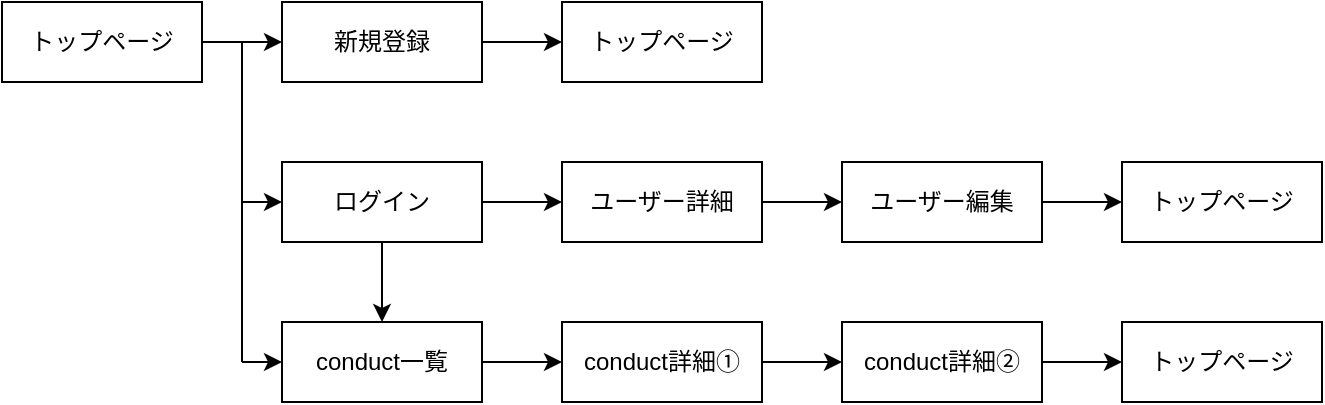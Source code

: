 <mxfile>
    <diagram id="v8ftFEAlCYzXgG-yJxjX" name="画面遷移図">
        <mxGraphModel dx="821" dy="573" grid="1" gridSize="10" guides="1" tooltips="1" connect="1" arrows="1" fold="1" page="1" pageScale="1" pageWidth="827" pageHeight="1169" math="0" shadow="0">
            <root>
                <mxCell id="0"/>
                <mxCell id="1" parent="0"/>
                <mxCell id="20" style="edgeStyle=none;html=1;exitX=1;exitY=0.5;exitDx=0;exitDy=0;entryX=0;entryY=0.5;entryDx=0;entryDy=0;" edge="1" parent="1" source="2" target="5">
                    <mxGeometry relative="1" as="geometry"/>
                </mxCell>
                <mxCell id="2" value="トップページ" style="whiteSpace=wrap;html=1;align=center;" vertex="1" parent="1">
                    <mxGeometry x="100" y="40" width="100" height="40" as="geometry"/>
                </mxCell>
                <mxCell id="25" style="edgeStyle=none;html=1;exitX=1;exitY=0.5;exitDx=0;exitDy=0;entryX=0;entryY=0.5;entryDx=0;entryDy=0;" edge="1" parent="1" source="4" target="14">
                    <mxGeometry relative="1" as="geometry"/>
                </mxCell>
                <mxCell id="44" style="edgeStyle=none;html=1;exitX=0.5;exitY=1;exitDx=0;exitDy=0;entryX=0.5;entryY=0;entryDx=0;entryDy=0;" edge="1" parent="1" source="4" target="7">
                    <mxGeometry relative="1" as="geometry"/>
                </mxCell>
                <mxCell id="4" value="ログイン" style="whiteSpace=wrap;html=1;align=center;" vertex="1" parent="1">
                    <mxGeometry x="240" y="120" width="100" height="40" as="geometry"/>
                </mxCell>
                <mxCell id="34" style="edgeStyle=none;html=1;exitX=1;exitY=0.5;exitDx=0;exitDy=0;entryX=0;entryY=0.5;entryDx=0;entryDy=0;" edge="1" parent="1" source="5">
                    <mxGeometry relative="1" as="geometry">
                        <mxPoint x="380" y="60" as="targetPoint"/>
                    </mxGeometry>
                </mxCell>
                <mxCell id="5" value="新規登録" style="whiteSpace=wrap;html=1;align=center;" vertex="1" parent="1">
                    <mxGeometry x="240" y="40" width="100" height="40" as="geometry"/>
                </mxCell>
                <mxCell id="31" style="edgeStyle=none;html=1;exitX=1;exitY=0.5;exitDx=0;exitDy=0;entryX=0;entryY=0.5;entryDx=0;entryDy=0;" edge="1" parent="1" source="6" target="8">
                    <mxGeometry relative="1" as="geometry"/>
                </mxCell>
                <mxCell id="6" value="conduct詳細①" style="whiteSpace=wrap;html=1;align=center;" vertex="1" parent="1">
                    <mxGeometry x="380" y="200" width="100" height="40" as="geometry"/>
                </mxCell>
                <mxCell id="22" style="edgeStyle=none;html=1;" edge="1" parent="1">
                    <mxGeometry relative="1" as="geometry">
                        <mxPoint x="240" y="220" as="targetPoint"/>
                        <mxPoint x="220" y="220" as="sourcePoint"/>
                    </mxGeometry>
                </mxCell>
                <mxCell id="30" style="edgeStyle=none;html=1;exitX=1;exitY=0.5;exitDx=0;exitDy=0;entryX=0;entryY=0.5;entryDx=0;entryDy=0;" edge="1" parent="1" source="7" target="6">
                    <mxGeometry relative="1" as="geometry">
                        <mxPoint x="380" y="280" as="targetPoint"/>
                    </mxGeometry>
                </mxCell>
                <mxCell id="7" value="conduct一覧" style="whiteSpace=wrap;html=1;align=center;" vertex="1" parent="1">
                    <mxGeometry x="240" y="200" width="100" height="40" as="geometry"/>
                </mxCell>
                <mxCell id="43" style="edgeStyle=none;html=1;exitX=1;exitY=0.5;exitDx=0;exitDy=0;entryX=0;entryY=0.5;entryDx=0;entryDy=0;" edge="1" parent="1" source="8" target="37">
                    <mxGeometry relative="1" as="geometry"/>
                </mxCell>
                <mxCell id="8" value="conduct詳細②" style="whiteSpace=wrap;html=1;align=center;" vertex="1" parent="1">
                    <mxGeometry x="520" y="200" width="100" height="40" as="geometry"/>
                </mxCell>
                <mxCell id="42" style="edgeStyle=none;html=1;exitX=1;exitY=0.5;exitDx=0;exitDy=0;entryX=0;entryY=0.5;entryDx=0;entryDy=0;" edge="1" parent="1" source="12" target="38">
                    <mxGeometry relative="1" as="geometry"/>
                </mxCell>
                <mxCell id="12" value="ユーザー編集" style="whiteSpace=wrap;html=1;align=center;" vertex="1" parent="1">
                    <mxGeometry x="520" y="120" width="100" height="40" as="geometry"/>
                </mxCell>
                <mxCell id="27" style="edgeStyle=none;html=1;exitX=1;exitY=0.5;exitDx=0;exitDy=0;entryX=0;entryY=0.5;entryDx=0;entryDy=0;" edge="1" parent="1" source="14" target="12">
                    <mxGeometry relative="1" as="geometry"/>
                </mxCell>
                <mxCell id="14" value="ユーザー詳細" style="whiteSpace=wrap;html=1;align=center;" vertex="1" parent="1">
                    <mxGeometry x="380" y="120" width="100" height="40" as="geometry"/>
                </mxCell>
                <mxCell id="21" value="" style="endArrow=none;html=1;rounded=0;" edge="1" parent="1">
                    <mxGeometry relative="1" as="geometry">
                        <mxPoint x="220" y="60" as="sourcePoint"/>
                        <mxPoint x="220" y="220" as="targetPoint"/>
                    </mxGeometry>
                </mxCell>
                <mxCell id="23" style="edgeStyle=none;html=1;" edge="1" parent="1">
                    <mxGeometry relative="1" as="geometry">
                        <mxPoint x="240" y="140" as="targetPoint"/>
                        <mxPoint x="220" y="140" as="sourcePoint"/>
                        <Array as="points"/>
                    </mxGeometry>
                </mxCell>
                <mxCell id="35" style="edgeStyle=none;html=1;exitX=1;exitY=0.5;exitDx=0;exitDy=0;entryX=0;entryY=0.5;entryDx=0;entryDy=0;" edge="1" parent="1" target="33">
                    <mxGeometry relative="1" as="geometry">
                        <mxPoint x="480" y="60" as="sourcePoint"/>
                    </mxGeometry>
                </mxCell>
                <mxCell id="33" value="トップページ" style="whiteSpace=wrap;html=1;align=center;" vertex="1" parent="1">
                    <mxGeometry x="380" y="40" width="100" height="40" as="geometry"/>
                </mxCell>
                <mxCell id="37" value="トップページ" style="whiteSpace=wrap;html=1;align=center;" vertex="1" parent="1">
                    <mxGeometry x="660" y="200" width="100" height="40" as="geometry"/>
                </mxCell>
                <mxCell id="38" value="トップページ" style="whiteSpace=wrap;html=1;align=center;" vertex="1" parent="1">
                    <mxGeometry x="660" y="120" width="100" height="40" as="geometry"/>
                </mxCell>
            </root>
        </mxGraphModel>
    </diagram>
    <diagram id="pOpTrlNiWUxiXPwlSrQK" name="ER図">
        <mxGraphModel dx="821" dy="573" grid="1" gridSize="10" guides="0" tooltips="1" connect="1" arrows="1" fold="1" page="1" pageScale="1" pageWidth="827" pageHeight="1169" math="0" shadow="0">
            <root>
                <mxCell id="0"/>
                <mxCell id="1" parent="0"/>
                <mxCell id="IXuVn6qfQAhCPkEb-98w-1" value="conducts" style="swimlane;fontStyle=0;childLayout=stackLayout;horizontal=1;startSize=26;horizontalStack=0;resizeParent=1;resizeParentMax=0;resizeLast=0;collapsible=1;marginBottom=0;align=center;fontSize=14;" vertex="1" parent="1">
                    <mxGeometry x="290" y="360" width="160" height="146" as="geometry"/>
                </mxCell>
                <mxCell id="IXuVn6qfQAhCPkEb-98w-2" value="id" style="text;strokeColor=none;fillColor=none;spacingLeft=4;spacingRight=4;overflow=hidden;rotatable=0;points=[[0,0.5],[1,0.5]];portConstraint=eastwest;fontSize=12;" vertex="1" parent="IXuVn6qfQAhCPkEb-98w-1">
                    <mxGeometry y="26" width="160" height="30" as="geometry"/>
                </mxCell>
                <mxCell id="IXuVn6qfQAhCPkEb-98w-3" value="user_id" style="text;strokeColor=none;fillColor=none;spacingLeft=4;spacingRight=4;overflow=hidden;rotatable=0;points=[[0,0.5],[1,0.5]];portConstraint=eastwest;fontSize=12;" vertex="1" parent="IXuVn6qfQAhCPkEb-98w-1">
                    <mxGeometry y="56" width="160" height="30" as="geometry"/>
                </mxCell>
                <mxCell id="IXuVn6qfQAhCPkEb-98w-4" value="content_name&#10;" style="text;strokeColor=none;fillColor=none;spacingLeft=4;spacingRight=4;overflow=hidden;rotatable=0;points=[[0,0.5],[1,0.5]];portConstraint=eastwest;fontSize=12;" vertex="1" parent="IXuVn6qfQAhCPkEb-98w-1">
                    <mxGeometry y="86" width="160" height="30" as="geometry"/>
                </mxCell>
                <mxCell id="L-zbT9oIlU30N0NIxTis-2" value="content" style="text;strokeColor=none;fillColor=none;spacingLeft=4;spacingRight=4;overflow=hidden;rotatable=0;points=[[0,0.5],[1,0.5]];portConstraint=eastwest;fontSize=12;" vertex="1" parent="IXuVn6qfQAhCPkEb-98w-1">
                    <mxGeometry y="116" width="160" height="30" as="geometry"/>
                </mxCell>
                <mxCell id="IXuVn6qfQAhCPkEb-98w-5" value="comments" style="swimlane;fontStyle=0;childLayout=stackLayout;horizontal=1;startSize=26;horizontalStack=0;resizeParent=1;resizeParentMax=0;resizeLast=0;collapsible=1;marginBottom=0;align=center;fontSize=14;" vertex="1" parent="1">
                    <mxGeometry x="360" y="120" width="160" height="146" as="geometry"/>
                </mxCell>
                <mxCell id="IXuVn6qfQAhCPkEb-98w-6" value="id&#10;" style="text;strokeColor=none;fillColor=none;spacingLeft=4;spacingRight=4;overflow=hidden;rotatable=0;points=[[0,0.5],[1,0.5]];portConstraint=eastwest;fontSize=12;" vertex="1" parent="IXuVn6qfQAhCPkEb-98w-5">
                    <mxGeometry y="26" width="160" height="30" as="geometry"/>
                </mxCell>
                <mxCell id="IXuVn6qfQAhCPkEb-98w-7" value="user_id" style="text;strokeColor=none;fillColor=none;spacingLeft=4;spacingRight=4;overflow=hidden;rotatable=0;points=[[0,0.5],[1,0.5]];portConstraint=eastwest;fontSize=12;" vertex="1" parent="IXuVn6qfQAhCPkEb-98w-5">
                    <mxGeometry y="56" width="160" height="30" as="geometry"/>
                </mxCell>
                <mxCell id="IXuVn6qfQAhCPkEb-98w-8" value="conduct_id" style="text;strokeColor=none;fillColor=none;spacingLeft=4;spacingRight=4;overflow=hidden;rotatable=0;points=[[0,0.5],[1,0.5]];portConstraint=eastwest;fontSize=12;" vertex="1" parent="IXuVn6qfQAhCPkEb-98w-5">
                    <mxGeometry y="86" width="160" height="30" as="geometry"/>
                </mxCell>
                <mxCell id="L-zbT9oIlU30N0NIxTis-1" value="content" style="text;strokeColor=none;fillColor=none;spacingLeft=4;spacingRight=4;overflow=hidden;rotatable=0;points=[[0,0.5],[1,0.5]];portConstraint=eastwest;fontSize=12;" vertex="1" parent="IXuVn6qfQAhCPkEb-98w-5">
                    <mxGeometry y="116" width="160" height="30" as="geometry"/>
                </mxCell>
                <mxCell id="IXuVn6qfQAhCPkEb-98w-9" value="users" style="swimlane;fontStyle=0;childLayout=stackLayout;horizontal=1;startSize=26;horizontalStack=0;resizeParent=1;resizeParentMax=0;resizeLast=0;collapsible=1;marginBottom=0;align=center;fontSize=14;" vertex="1" parent="1">
                    <mxGeometry x="40" y="120" width="160" height="206" as="geometry"/>
                </mxCell>
                <mxCell id="IXuVn6qfQAhCPkEb-98w-10" value="id" style="text;strokeColor=none;fillColor=none;spacingLeft=4;spacingRight=4;overflow=hidden;rotatable=0;points=[[0,0.5],[1,0.5]];portConstraint=eastwest;fontSize=12;" vertex="1" parent="IXuVn6qfQAhCPkEb-98w-9">
                    <mxGeometry y="26" width="160" height="30" as="geometry"/>
                </mxCell>
                <mxCell id="IXuVn6qfQAhCPkEb-98w-11" value="username" style="text;strokeColor=none;fillColor=none;spacingLeft=4;spacingRight=4;overflow=hidden;rotatable=0;points=[[0,0.5],[1,0.5]];portConstraint=eastwest;fontSize=12;" vertex="1" parent="IXuVn6qfQAhCPkEb-98w-9">
                    <mxGeometry y="56" width="160" height="30" as="geometry"/>
                </mxCell>
                <mxCell id="IXuVn6qfQAhCPkEb-98w-12" value="date_of_birth" style="text;strokeColor=none;fillColor=none;spacingLeft=4;spacingRight=4;overflow=hidden;rotatable=0;points=[[0,0.5],[1,0.5]];portConstraint=eastwest;fontSize=12;" vertex="1" parent="IXuVn6qfQAhCPkEb-98w-9">
                    <mxGeometry y="86" width="160" height="30" as="geometry"/>
                </mxCell>
                <mxCell id="IXuVn6qfQAhCPkEb-98w-13" value="from" style="text;strokeColor=none;fillColor=none;spacingLeft=4;spacingRight=4;overflow=hidden;rotatable=0;points=[[0,0.5],[1,0.5]];portConstraint=eastwest;fontSize=12;" vertex="1" parent="IXuVn6qfQAhCPkEb-98w-9">
                    <mxGeometry y="116" width="160" height="30" as="geometry"/>
                </mxCell>
                <mxCell id="IXuVn6qfQAhCPkEb-98w-17" value="email" style="text;strokeColor=none;fillColor=none;spacingLeft=4;spacingRight=4;overflow=hidden;rotatable=0;points=[[0,0.5],[1,0.5]];portConstraint=eastwest;fontSize=12;" vertex="1" parent="IXuVn6qfQAhCPkEb-98w-9">
                    <mxGeometry y="146" width="160" height="30" as="geometry"/>
                </mxCell>
                <mxCell id="IXuVn6qfQAhCPkEb-98w-16" value="eccrypted_password" style="text;strokeColor=none;fillColor=none;spacingLeft=4;spacingRight=4;overflow=hidden;rotatable=0;points=[[0,0.5],[1,0.5]];portConstraint=eastwest;fontSize=12;" vertex="1" parent="IXuVn6qfQAhCPkEb-98w-9">
                    <mxGeometry y="176" width="160" height="30" as="geometry"/>
                </mxCell>
                <mxCell id="IXuVn6qfQAhCPkEb-98w-23" value="" style="edgeStyle=entityRelationEdgeStyle;fontSize=12;html=1;endArrow=ERzeroToMany;startArrow=ERzeroToOne;entryX=0;entryY=0.5;entryDx=0;entryDy=0;exitX=1.013;exitY=0.733;exitDx=0;exitDy=0;exitPerimeter=0;" edge="1" parent="1" source="IXuVn6qfQAhCPkEb-98w-17" target="IXuVn6qfQAhCPkEb-98w-3">
                    <mxGeometry width="100" height="100" relative="1" as="geometry">
                        <mxPoint x="210" y="280" as="sourcePoint"/>
                        <mxPoint x="190" y="380" as="targetPoint"/>
                    </mxGeometry>
                </mxCell>
                <mxCell id="IXuVn6qfQAhCPkEb-98w-24" value="" style="edgeStyle=entityRelationEdgeStyle;fontSize=12;html=1;endArrow=ERzeroToMany;startArrow=ERzeroToOne;entryX=-0.012;entryY=0.8;entryDx=0;entryDy=0;entryPerimeter=0;" edge="1" parent="1" target="IXuVn6qfQAhCPkEb-98w-7">
                    <mxGeometry width="100" height="100" relative="1" as="geometry">
                        <mxPoint x="200" y="200" as="sourcePoint"/>
                        <mxPoint x="300" y="100" as="targetPoint"/>
                    </mxGeometry>
                </mxCell>
                <mxCell id="IXuVn6qfQAhCPkEb-98w-27" value="" style="edgeStyle=entityRelationEdgeStyle;fontSize=12;html=1;endArrow=ERzeroToMany;startArrow=ERzeroToOne;exitX=1.025;exitY=0.8;exitDx=0;exitDy=0;exitPerimeter=0;" edge="1" parent="1" source="IXuVn6qfQAhCPkEb-98w-3" target="L-zbT9oIlU30N0NIxTis-1">
                    <mxGeometry width="100" height="100" relative="1" as="geometry">
                        <mxPoint x="300" y="310" as="sourcePoint"/>
                        <mxPoint x="520" y="251" as="targetPoint"/>
                    </mxGeometry>
                </mxCell>
            </root>
        </mxGraphModel>
    </diagram>
</mxfile>